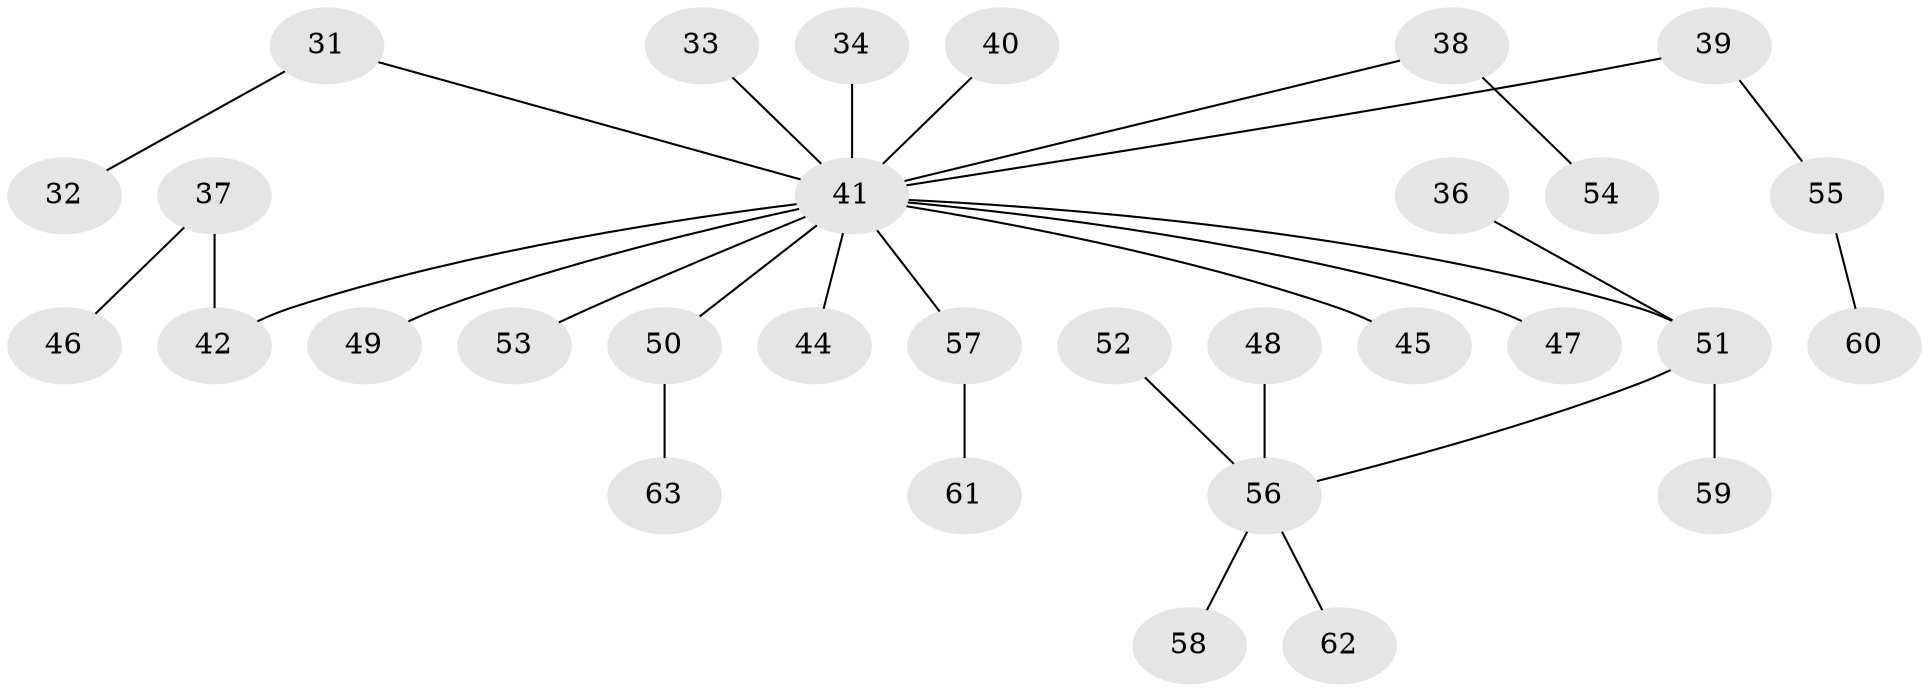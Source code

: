 // original degree distribution, {5: 0.047619047619047616, 6: 0.015873015873015872, 4: 0.047619047619047616, 3: 0.12698412698412698, 2: 0.30158730158730157, 1: 0.4603174603174603}
// Generated by graph-tools (version 1.1) at 2025/52/03/09/25 04:52:33]
// undirected, 31 vertices, 30 edges
graph export_dot {
graph [start="1"]
  node [color=gray90,style=filled];
  31;
  32;
  33 [super="+17"];
  34;
  36 [super="+7"];
  37;
  38;
  39;
  40 [super="+26"];
  41 [super="+23+11+16+18+22+14+28+30"];
  42 [super="+12"];
  44;
  45;
  46;
  47;
  48;
  49;
  50;
  51 [super="+13+35+21+27"];
  52;
  53;
  54;
  55;
  56 [super="+19+20+25+29+43"];
  57;
  58;
  59;
  60;
  61;
  62;
  63;
  31 -- 32;
  31 -- 41;
  33 -- 41;
  34 -- 41;
  36 -- 51;
  37 -- 46;
  37 -- 42;
  38 -- 54;
  38 -- 41;
  39 -- 55;
  39 -- 41;
  40 -- 41;
  41 -- 53;
  41 -- 44;
  41 -- 47;
  41 -- 50;
  41 -- 49;
  41 -- 42;
  41 -- 45;
  41 -- 57;
  41 -- 51;
  48 -- 56;
  50 -- 63;
  51 -- 59;
  51 -- 56;
  52 -- 56;
  55 -- 60;
  56 -- 58;
  56 -- 62;
  57 -- 61;
}
